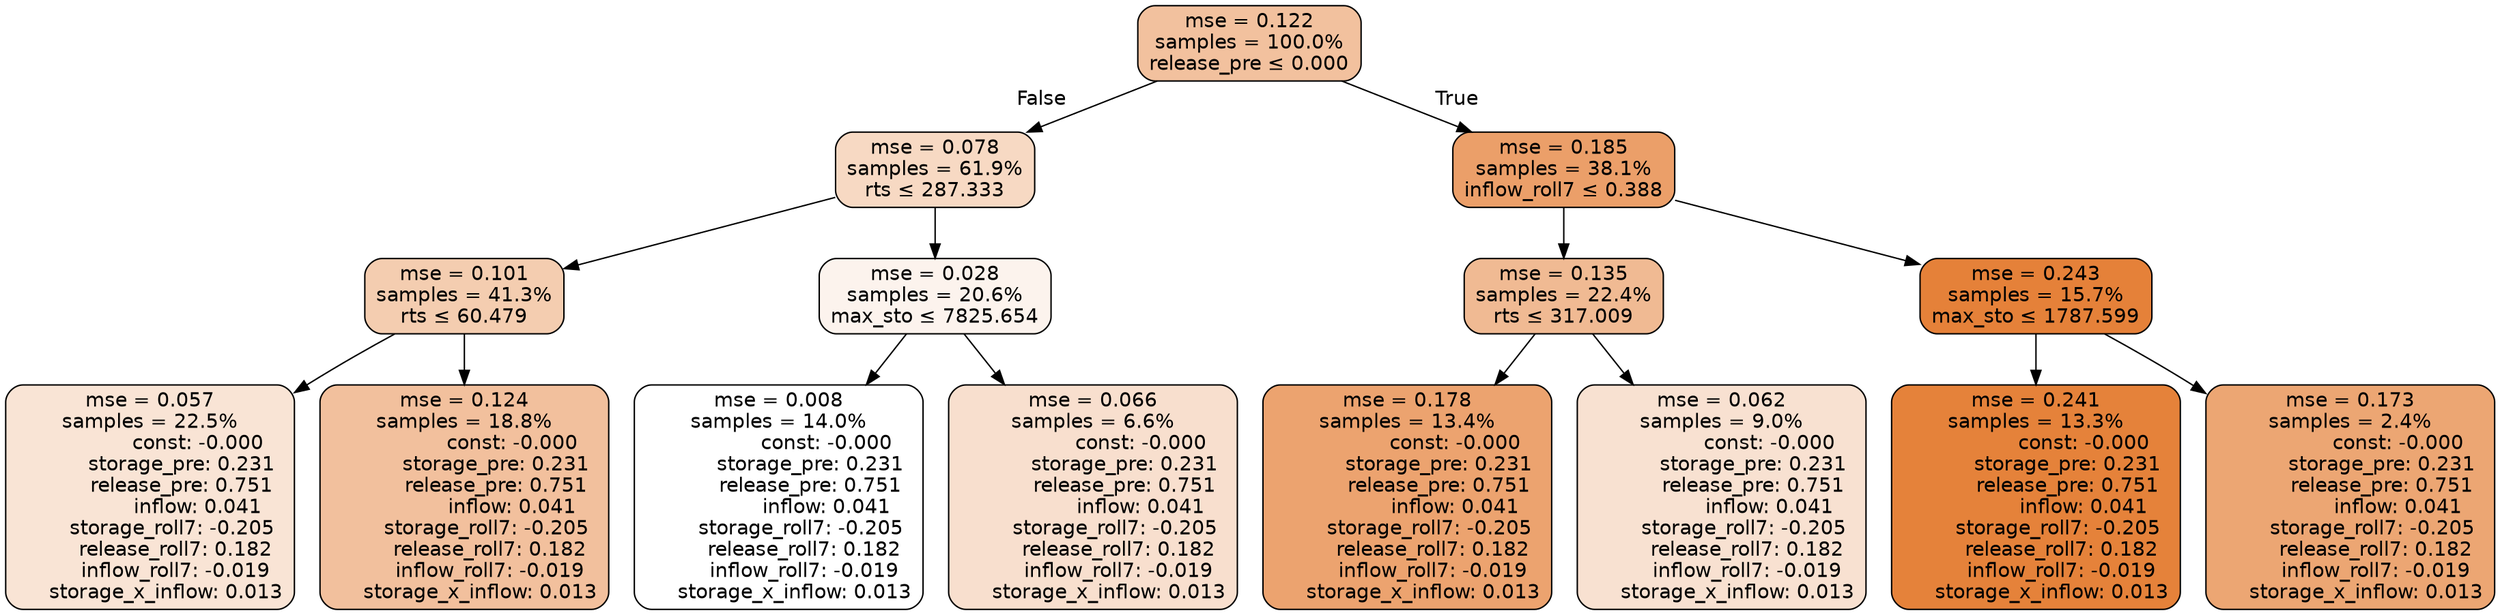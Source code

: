 digraph tree {
node [shape=rectangle, style="filled, rounded", color="black", fontname=helvetica] ;
edge [fontname=helvetica] ;
	"0" [label="mse = 0.122
samples = 100.0%
release_pre &le; 0.000", fillcolor="#f2c19e"]
	"1" [label="mse = 0.078
samples = 61.9%
rts &le; 287.333", fillcolor="#f7d9c3"]
	"2" [label="mse = 0.101
samples = 41.3%
rts &le; 60.479", fillcolor="#f4cdb0"]
	"3" [label="mse = 0.057
samples = 22.5%
               const: -0.000
          storage_pre: 0.231
          release_pre: 0.751
               inflow: 0.041
       storage_roll7: -0.205
        release_roll7: 0.182
        inflow_roll7: -0.019
     storage_x_inflow: 0.013", fillcolor="#f9e4d5"]
	"4" [label="mse = 0.124
samples = 18.8%
               const: -0.000
          storage_pre: 0.231
          release_pre: 0.751
               inflow: 0.041
       storage_roll7: -0.205
        release_roll7: 0.182
        inflow_roll7: -0.019
     storage_x_inflow: 0.013", fillcolor="#f2c09d"]
	"5" [label="mse = 0.028
samples = 20.6%
max_sto &le; 7825.654", fillcolor="#fcf3ed"]
	"6" [label="mse = 0.008
samples = 14.0%
               const: -0.000
          storage_pre: 0.231
          release_pre: 0.751
               inflow: 0.041
       storage_roll7: -0.205
        release_roll7: 0.182
        inflow_roll7: -0.019
     storage_x_inflow: 0.013", fillcolor="#ffffff"]
	"7" [label="mse = 0.066
samples = 6.6%
               const: -0.000
          storage_pre: 0.231
          release_pre: 0.751
               inflow: 0.041
       storage_roll7: -0.205
        release_roll7: 0.182
        inflow_roll7: -0.019
     storage_x_inflow: 0.013", fillcolor="#f8dfce"]
	"8" [label="mse = 0.185
samples = 38.1%
inflow_roll7 &le; 0.388", fillcolor="#eb9f69"]
	"9" [label="mse = 0.135
samples = 22.4%
rts &le; 317.009", fillcolor="#f0ba93"]
	"10" [label="mse = 0.178
samples = 13.4%
               const: -0.000
          storage_pre: 0.231
          release_pre: 0.751
               inflow: 0.041
       storage_roll7: -0.205
        release_roll7: 0.182
        inflow_roll7: -0.019
     storage_x_inflow: 0.013", fillcolor="#eca36f"]
	"11" [label="mse = 0.062
samples = 9.0%
               const: -0.000
          storage_pre: 0.231
          release_pre: 0.751
               inflow: 0.041
       storage_roll7: -0.205
        release_roll7: 0.182
        inflow_roll7: -0.019
     storage_x_inflow: 0.013", fillcolor="#f8e1d1"]
	"12" [label="mse = 0.243
samples = 15.7%
max_sto &le; 1787.599", fillcolor="#e58139"]
	"13" [label="mse = 0.241
samples = 13.3%
               const: -0.000
          storage_pre: 0.231
          release_pre: 0.751
               inflow: 0.041
       storage_roll7: -0.205
        release_roll7: 0.182
        inflow_roll7: -0.019
     storage_x_inflow: 0.013", fillcolor="#e5823a"]
	"14" [label="mse = 0.173
samples = 2.4%
               const: -0.000
          storage_pre: 0.231
          release_pre: 0.751
               inflow: 0.041
       storage_roll7: -0.205
        release_roll7: 0.182
        inflow_roll7: -0.019
     storage_x_inflow: 0.013", fillcolor="#eca673"]

	"0" -> "1" [labeldistance=2.5, labelangle=45, headlabel="False"]
	"1" -> "2"
	"2" -> "3"
	"2" -> "4"
	"1" -> "5"
	"5" -> "6"
	"5" -> "7"
	"0" -> "8" [labeldistance=2.5, labelangle=-45, headlabel="True"]
	"8" -> "9"
	"9" -> "10"
	"9" -> "11"
	"8" -> "12"
	"12" -> "13"
	"12" -> "14"
}
